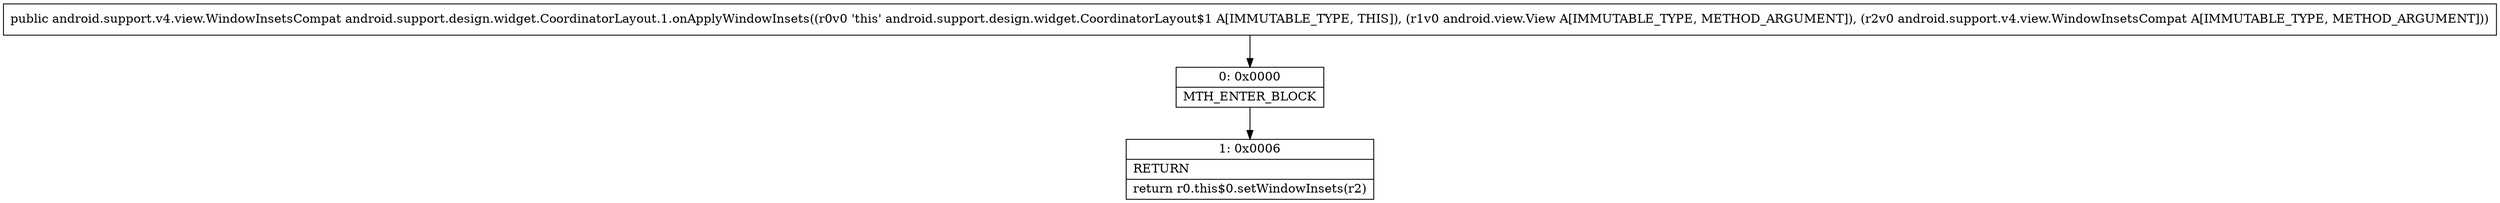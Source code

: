 digraph "CFG forandroid.support.design.widget.CoordinatorLayout.1.onApplyWindowInsets(Landroid\/view\/View;Landroid\/support\/v4\/view\/WindowInsetsCompat;)Landroid\/support\/v4\/view\/WindowInsetsCompat;" {
Node_0 [shape=record,label="{0\:\ 0x0000|MTH_ENTER_BLOCK\l}"];
Node_1 [shape=record,label="{1\:\ 0x0006|RETURN\l|return r0.this$0.setWindowInsets(r2)\l}"];
MethodNode[shape=record,label="{public android.support.v4.view.WindowInsetsCompat android.support.design.widget.CoordinatorLayout.1.onApplyWindowInsets((r0v0 'this' android.support.design.widget.CoordinatorLayout$1 A[IMMUTABLE_TYPE, THIS]), (r1v0 android.view.View A[IMMUTABLE_TYPE, METHOD_ARGUMENT]), (r2v0 android.support.v4.view.WindowInsetsCompat A[IMMUTABLE_TYPE, METHOD_ARGUMENT])) }"];
MethodNode -> Node_0;
Node_0 -> Node_1;
}

